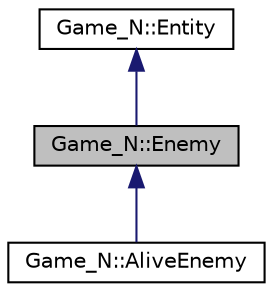 digraph "Game_N::Enemy"
{
 // LATEX_PDF_SIZE
  edge [fontname="Helvetica",fontsize="10",labelfontname="Helvetica",labelfontsize="10"];
  node [fontname="Helvetica",fontsize="10",shape=record];
  Node1 [label="Game_N::Enemy",height=0.2,width=0.4,color="black", fillcolor="grey75", style="filled", fontcolor="black",tooltip=" "];
  Node2 -> Node1 [dir="back",color="midnightblue",fontsize="10",style="solid",fontname="Helvetica"];
  Node2 [label="Game_N::Entity",height=0.2,width=0.4,color="black", fillcolor="white", style="filled",URL="$classGame__N_1_1Entity.html",tooltip=" "];
  Node1 -> Node3 [dir="back",color="midnightblue",fontsize="10",style="solid",fontname="Helvetica"];
  Node3 [label="Game_N::AliveEnemy",height=0.2,width=0.4,color="black", fillcolor="white", style="filled",URL="$classGame__N_1_1AliveEnemy.html",tooltip=" "];
}
